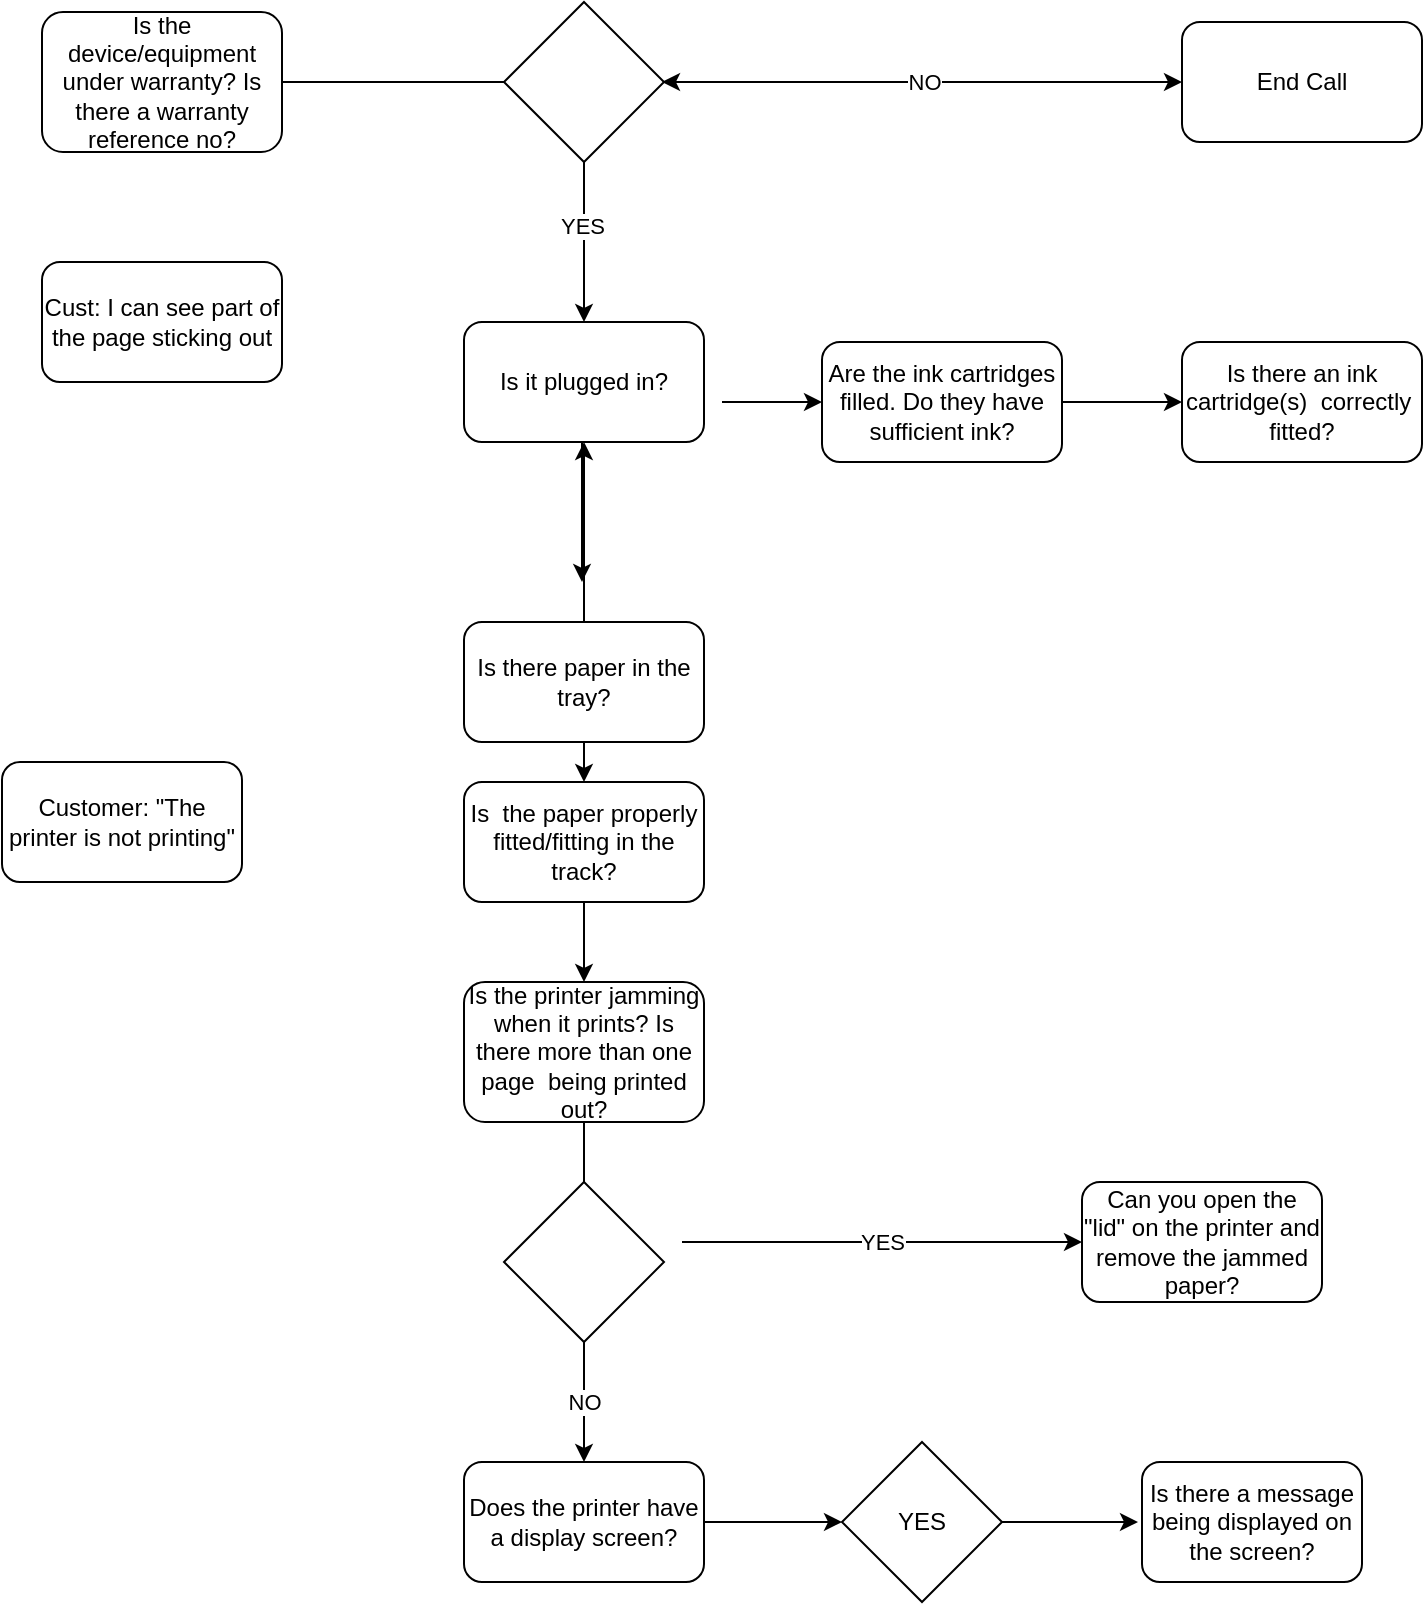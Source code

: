 <mxfile version="14.4.0" type="github">
  <diagram id="DM9bzLAxxgltcUpwpXC7" name="Page-1">
    <mxGraphModel dx="1632" dy="469" grid="1" gridSize="10" guides="1" tooltips="1" connect="1" arrows="1" fold="1" page="1" pageScale="1" pageWidth="850" pageHeight="1100" math="0" shadow="0">
      <root>
        <mxCell id="0" />
        <mxCell id="1" parent="0" />
        <mxCell id="4yBhDFMyqruRVCVulNQJ-1" value="Customer: &quot;The printer is not printing&quot;" style="rounded=1;whiteSpace=wrap;html=1;" vertex="1" parent="1">
          <mxGeometry x="-20" y="380" width="120" height="60" as="geometry" />
        </mxCell>
        <mxCell id="4yBhDFMyqruRVCVulNQJ-2" value="Is it plugged in?" style="rounded=1;whiteSpace=wrap;html=1;" vertex="1" parent="1">
          <mxGeometry x="211" y="160" width="120" height="60" as="geometry" />
        </mxCell>
        <mxCell id="4yBhDFMyqruRVCVulNQJ-4" value="Is there an ink cartridge(s)&amp;nbsp; correctly&amp;nbsp; fitted?" style="rounded=1;whiteSpace=wrap;html=1;" vertex="1" parent="1">
          <mxGeometry x="570" y="170" width="120" height="60" as="geometry" />
        </mxCell>
        <mxCell id="4yBhDFMyqruRVCVulNQJ-5" value="" style="endArrow=classic;html=1;" edge="1" parent="1">
          <mxGeometry width="50" height="50" relative="1" as="geometry">
            <mxPoint x="270" y="220" as="sourcePoint" />
            <mxPoint x="270" y="290" as="targetPoint" />
            <Array as="points">
              <mxPoint x="270" y="220" />
              <mxPoint x="270" y="250" />
            </Array>
          </mxGeometry>
        </mxCell>
        <mxCell id="4yBhDFMyqruRVCVulNQJ-59" value="" style="edgeStyle=orthogonalEdgeStyle;rounded=0;orthogonalLoop=1;jettySize=auto;html=1;" edge="1" parent="1" source="4yBhDFMyqruRVCVulNQJ-8" target="4yBhDFMyqruRVCVulNQJ-2">
          <mxGeometry relative="1" as="geometry">
            <Array as="points">
              <mxPoint x="271" y="260" />
              <mxPoint x="271" y="260" />
            </Array>
          </mxGeometry>
        </mxCell>
        <mxCell id="4yBhDFMyqruRVCVulNQJ-8" value="Is there paper in the tray?" style="rounded=1;whiteSpace=wrap;html=1;" vertex="1" parent="1">
          <mxGeometry x="211" y="310" width="120" height="60" as="geometry" />
        </mxCell>
        <mxCell id="4yBhDFMyqruRVCVulNQJ-9" value="Is&amp;nbsp; the paper properly fitted/fitting in the track?" style="rounded=1;whiteSpace=wrap;html=1;" vertex="1" parent="1">
          <mxGeometry x="211" y="390" width="120" height="60" as="geometry" />
        </mxCell>
        <mxCell id="4yBhDFMyqruRVCVulNQJ-10" value="Cust: I can see part of the page sticking out" style="rounded=1;whiteSpace=wrap;html=1;" vertex="1" parent="1">
          <mxGeometry y="130" width="120" height="60" as="geometry" />
        </mxCell>
        <mxCell id="4yBhDFMyqruRVCVulNQJ-11" value="" style="endArrow=classic;html=1;exitX=0.5;exitY=1;exitDx=0;exitDy=0;entryX=0.5;entryY=0;entryDx=0;entryDy=0;" edge="1" parent="1" source="4yBhDFMyqruRVCVulNQJ-8" target="4yBhDFMyqruRVCVulNQJ-9">
          <mxGeometry width="50" height="50" relative="1" as="geometry">
            <mxPoint x="380" y="360" as="sourcePoint" />
            <mxPoint x="430" y="310" as="targetPoint" />
          </mxGeometry>
        </mxCell>
        <mxCell id="4yBhDFMyqruRVCVulNQJ-12" value="Is the printer jamming when it prints? Is there more than one page&amp;nbsp; being printed out?" style="rounded=1;whiteSpace=wrap;html=1;" vertex="1" parent="1">
          <mxGeometry x="211" y="490" width="120" height="70" as="geometry" />
        </mxCell>
        <mxCell id="4yBhDFMyqruRVCVulNQJ-13" value="" style="endArrow=classic;html=1;exitX=0.5;exitY=1;exitDx=0;exitDy=0;entryX=0.5;entryY=0;entryDx=0;entryDy=0;" edge="1" parent="1" source="4yBhDFMyqruRVCVulNQJ-9" target="4yBhDFMyqruRVCVulNQJ-12">
          <mxGeometry width="50" height="50" relative="1" as="geometry">
            <mxPoint x="380" y="520" as="sourcePoint" />
            <mxPoint x="430" y="470" as="targetPoint" />
          </mxGeometry>
        </mxCell>
        <mxCell id="4yBhDFMyqruRVCVulNQJ-15" value="YES" style="endArrow=classic;html=1;entryX=0;entryY=0.5;entryDx=0;entryDy=0;" edge="1" parent="1" target="4yBhDFMyqruRVCVulNQJ-18">
          <mxGeometry width="50" height="50" relative="1" as="geometry">
            <mxPoint x="320" y="620" as="sourcePoint" />
            <mxPoint x="370" y="520" as="targetPoint" />
          </mxGeometry>
        </mxCell>
        <mxCell id="4yBhDFMyqruRVCVulNQJ-18" value="Can you open the &quot;lid&quot; on the printer and remove the jammed paper?" style="rounded=1;whiteSpace=wrap;html=1;" vertex="1" parent="1">
          <mxGeometry x="520" y="590" width="120" height="60" as="geometry" />
        </mxCell>
        <mxCell id="4yBhDFMyqruRVCVulNQJ-21" value="Does the printer have a display screen?" style="rounded=1;whiteSpace=wrap;html=1;" vertex="1" parent="1">
          <mxGeometry x="211" y="730" width="120" height="60" as="geometry" />
        </mxCell>
        <mxCell id="4yBhDFMyqruRVCVulNQJ-23" value="" style="endArrow=classic;html=1;entryX=0;entryY=0.5;entryDx=0;entryDy=0;" edge="1" parent="1">
          <mxGeometry width="50" height="50" relative="1" as="geometry">
            <mxPoint x="340" y="200" as="sourcePoint" />
            <mxPoint x="390" y="200" as="targetPoint" />
            <Array as="points">
              <mxPoint x="360" y="200" />
            </Array>
          </mxGeometry>
        </mxCell>
        <mxCell id="4yBhDFMyqruRVCVulNQJ-24" value="Are the ink cartridges filled. Do they have sufficient ink?" style="rounded=1;whiteSpace=wrap;html=1;" vertex="1" parent="1">
          <mxGeometry x="390" y="170" width="120" height="60" as="geometry" />
        </mxCell>
        <mxCell id="4yBhDFMyqruRVCVulNQJ-27" value="Is there a message being displayed on the screen?" style="rounded=1;whiteSpace=wrap;html=1;" vertex="1" parent="1">
          <mxGeometry x="550" y="730" width="110" height="60" as="geometry" />
        </mxCell>
        <mxCell id="4yBhDFMyqruRVCVulNQJ-32" value="YES" style="rhombus;whiteSpace=wrap;html=1;" vertex="1" parent="1">
          <mxGeometry x="400" y="720" width="80" height="80" as="geometry" />
        </mxCell>
        <mxCell id="4yBhDFMyqruRVCVulNQJ-37" value="" style="endArrow=classic;html=1;exitX=1;exitY=0.5;exitDx=0;exitDy=0;entryX=0;entryY=0.5;entryDx=0;entryDy=0;" edge="1" parent="1" source="4yBhDFMyqruRVCVulNQJ-21" target="4yBhDFMyqruRVCVulNQJ-32">
          <mxGeometry width="50" height="50" relative="1" as="geometry">
            <mxPoint x="380" y="650" as="sourcePoint" />
            <mxPoint x="370" y="630" as="targetPoint" />
          </mxGeometry>
        </mxCell>
        <mxCell id="4yBhDFMyqruRVCVulNQJ-40" value="" style="endArrow=classic;html=1;exitX=1;exitY=0.5;exitDx=0;exitDy=0;" edge="1" parent="1" source="4yBhDFMyqruRVCVulNQJ-32">
          <mxGeometry width="50" height="50" relative="1" as="geometry">
            <mxPoint x="480" y="750" as="sourcePoint" />
            <mxPoint x="548" y="760" as="targetPoint" />
          </mxGeometry>
        </mxCell>
        <mxCell id="4yBhDFMyqruRVCVulNQJ-42" value="" style="edgeStyle=orthogonalEdgeStyle;rounded=0;orthogonalLoop=1;jettySize=auto;html=1;" edge="1" parent="1" source="4yBhDFMyqruRVCVulNQJ-41" target="4yBhDFMyqruRVCVulNQJ-2">
          <mxGeometry relative="1" as="geometry" />
        </mxCell>
        <mxCell id="4yBhDFMyqruRVCVulNQJ-54" value="YES" style="edgeLabel;html=1;align=center;verticalAlign=middle;resizable=0;points=[];" vertex="1" connectable="0" parent="4yBhDFMyqruRVCVulNQJ-42">
          <mxGeometry x="0.641" y="-1" relative="1" as="geometry">
            <mxPoint as="offset" />
          </mxGeometry>
        </mxCell>
        <mxCell id="4yBhDFMyqruRVCVulNQJ-41" value="Is the device/equipment under warranty? Is there a warranty reference no?" style="rounded=1;whiteSpace=wrap;html=1;" vertex="1" parent="1">
          <mxGeometry y="5" width="120" height="70" as="geometry" />
        </mxCell>
        <mxCell id="4yBhDFMyqruRVCVulNQJ-44" value="" style="endArrow=classic;html=1;entryX=0;entryY=0.5;entryDx=0;entryDy=0;exitX=1;exitY=0.5;exitDx=0;exitDy=0;" edge="1" parent="1" source="4yBhDFMyqruRVCVulNQJ-24" target="4yBhDFMyqruRVCVulNQJ-4">
          <mxGeometry width="50" height="50" relative="1" as="geometry">
            <mxPoint x="510" y="250" as="sourcePoint" />
            <mxPoint x="560" y="200" as="targetPoint" />
          </mxGeometry>
        </mxCell>
        <mxCell id="4yBhDFMyqruRVCVulNQJ-45" value="" style="rhombus;whiteSpace=wrap;html=1;" vertex="1" parent="1">
          <mxGeometry x="231" width="80" height="80" as="geometry" />
        </mxCell>
        <mxCell id="4yBhDFMyqruRVCVulNQJ-46" value="End Call" style="rounded=1;whiteSpace=wrap;html=1;" vertex="1" parent="1">
          <mxGeometry x="570" y="10" width="120" height="60" as="geometry" />
        </mxCell>
        <mxCell id="4yBhDFMyqruRVCVulNQJ-47" value="NO" style="endArrow=classic;html=1;entryX=0;entryY=0.5;entryDx=0;entryDy=0;exitX=1;exitY=0.5;exitDx=0;exitDy=0;" edge="1" parent="1" source="4yBhDFMyqruRVCVulNQJ-45" target="4yBhDFMyqruRVCVulNQJ-46">
          <mxGeometry width="50" height="50" relative="1" as="geometry">
            <mxPoint x="480" y="250" as="sourcePoint" />
            <mxPoint x="530" y="200" as="targetPoint" />
          </mxGeometry>
        </mxCell>
        <mxCell id="4yBhDFMyqruRVCVulNQJ-48" value="" style="endArrow=classic;html=1;" edge="1" parent="1">
          <mxGeometry width="50" height="50" relative="1" as="geometry">
            <mxPoint x="331" y="40" as="sourcePoint" />
            <mxPoint x="310" y="40" as="targetPoint" />
            <Array as="points">
              <mxPoint x="360" y="40" />
            </Array>
          </mxGeometry>
        </mxCell>
        <mxCell id="4yBhDFMyqruRVCVulNQJ-56" value="" style="rhombus;whiteSpace=wrap;html=1;" vertex="1" parent="1">
          <mxGeometry x="231" y="590" width="80" height="80" as="geometry" />
        </mxCell>
        <mxCell id="4yBhDFMyqruRVCVulNQJ-57" value="NO" style="endArrow=classic;html=1;exitX=0.5;exitY=1;exitDx=0;exitDy=0;entryX=0.5;entryY=0;entryDx=0;entryDy=0;" edge="1" parent="1" source="4yBhDFMyqruRVCVulNQJ-56" target="4yBhDFMyqruRVCVulNQJ-21">
          <mxGeometry width="50" height="50" relative="1" as="geometry">
            <mxPoint x="360" y="640" as="sourcePoint" />
            <mxPoint x="410" y="590" as="targetPoint" />
            <Array as="points">
              <mxPoint x="271" y="690" />
            </Array>
          </mxGeometry>
        </mxCell>
        <mxCell id="4yBhDFMyqruRVCVulNQJ-58" value="" style="endArrow=none;html=1;exitX=0.5;exitY=0;exitDx=0;exitDy=0;entryX=0.5;entryY=1;entryDx=0;entryDy=0;" edge="1" parent="1" source="4yBhDFMyqruRVCVulNQJ-56" target="4yBhDFMyqruRVCVulNQJ-12">
          <mxGeometry width="50" height="50" relative="1" as="geometry">
            <mxPoint x="360" y="640" as="sourcePoint" />
            <mxPoint x="410" y="590" as="targetPoint" />
          </mxGeometry>
        </mxCell>
      </root>
    </mxGraphModel>
  </diagram>
</mxfile>
